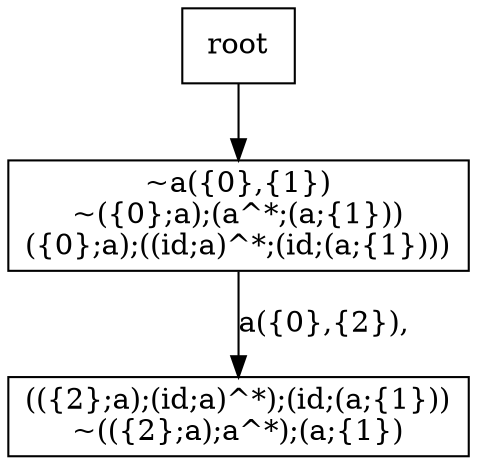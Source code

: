 digraph {
node[shape="box"]
N0x136637a40[label="~a({0},{1})
~({0};a);(a^*;(a;{1}))
({0};a);((id;a)^*;(id;(a;{1})))
"];
N0x136637a40 -> N0x13670fb50[label="a({0},{2}), 
"];
N0x13670fb50[label="(({2};a);(id;a)^*);(id;(a;{1}))
~(({2};a);a^*);(a;{1})
"];
root -> N0x136637a40;
}
